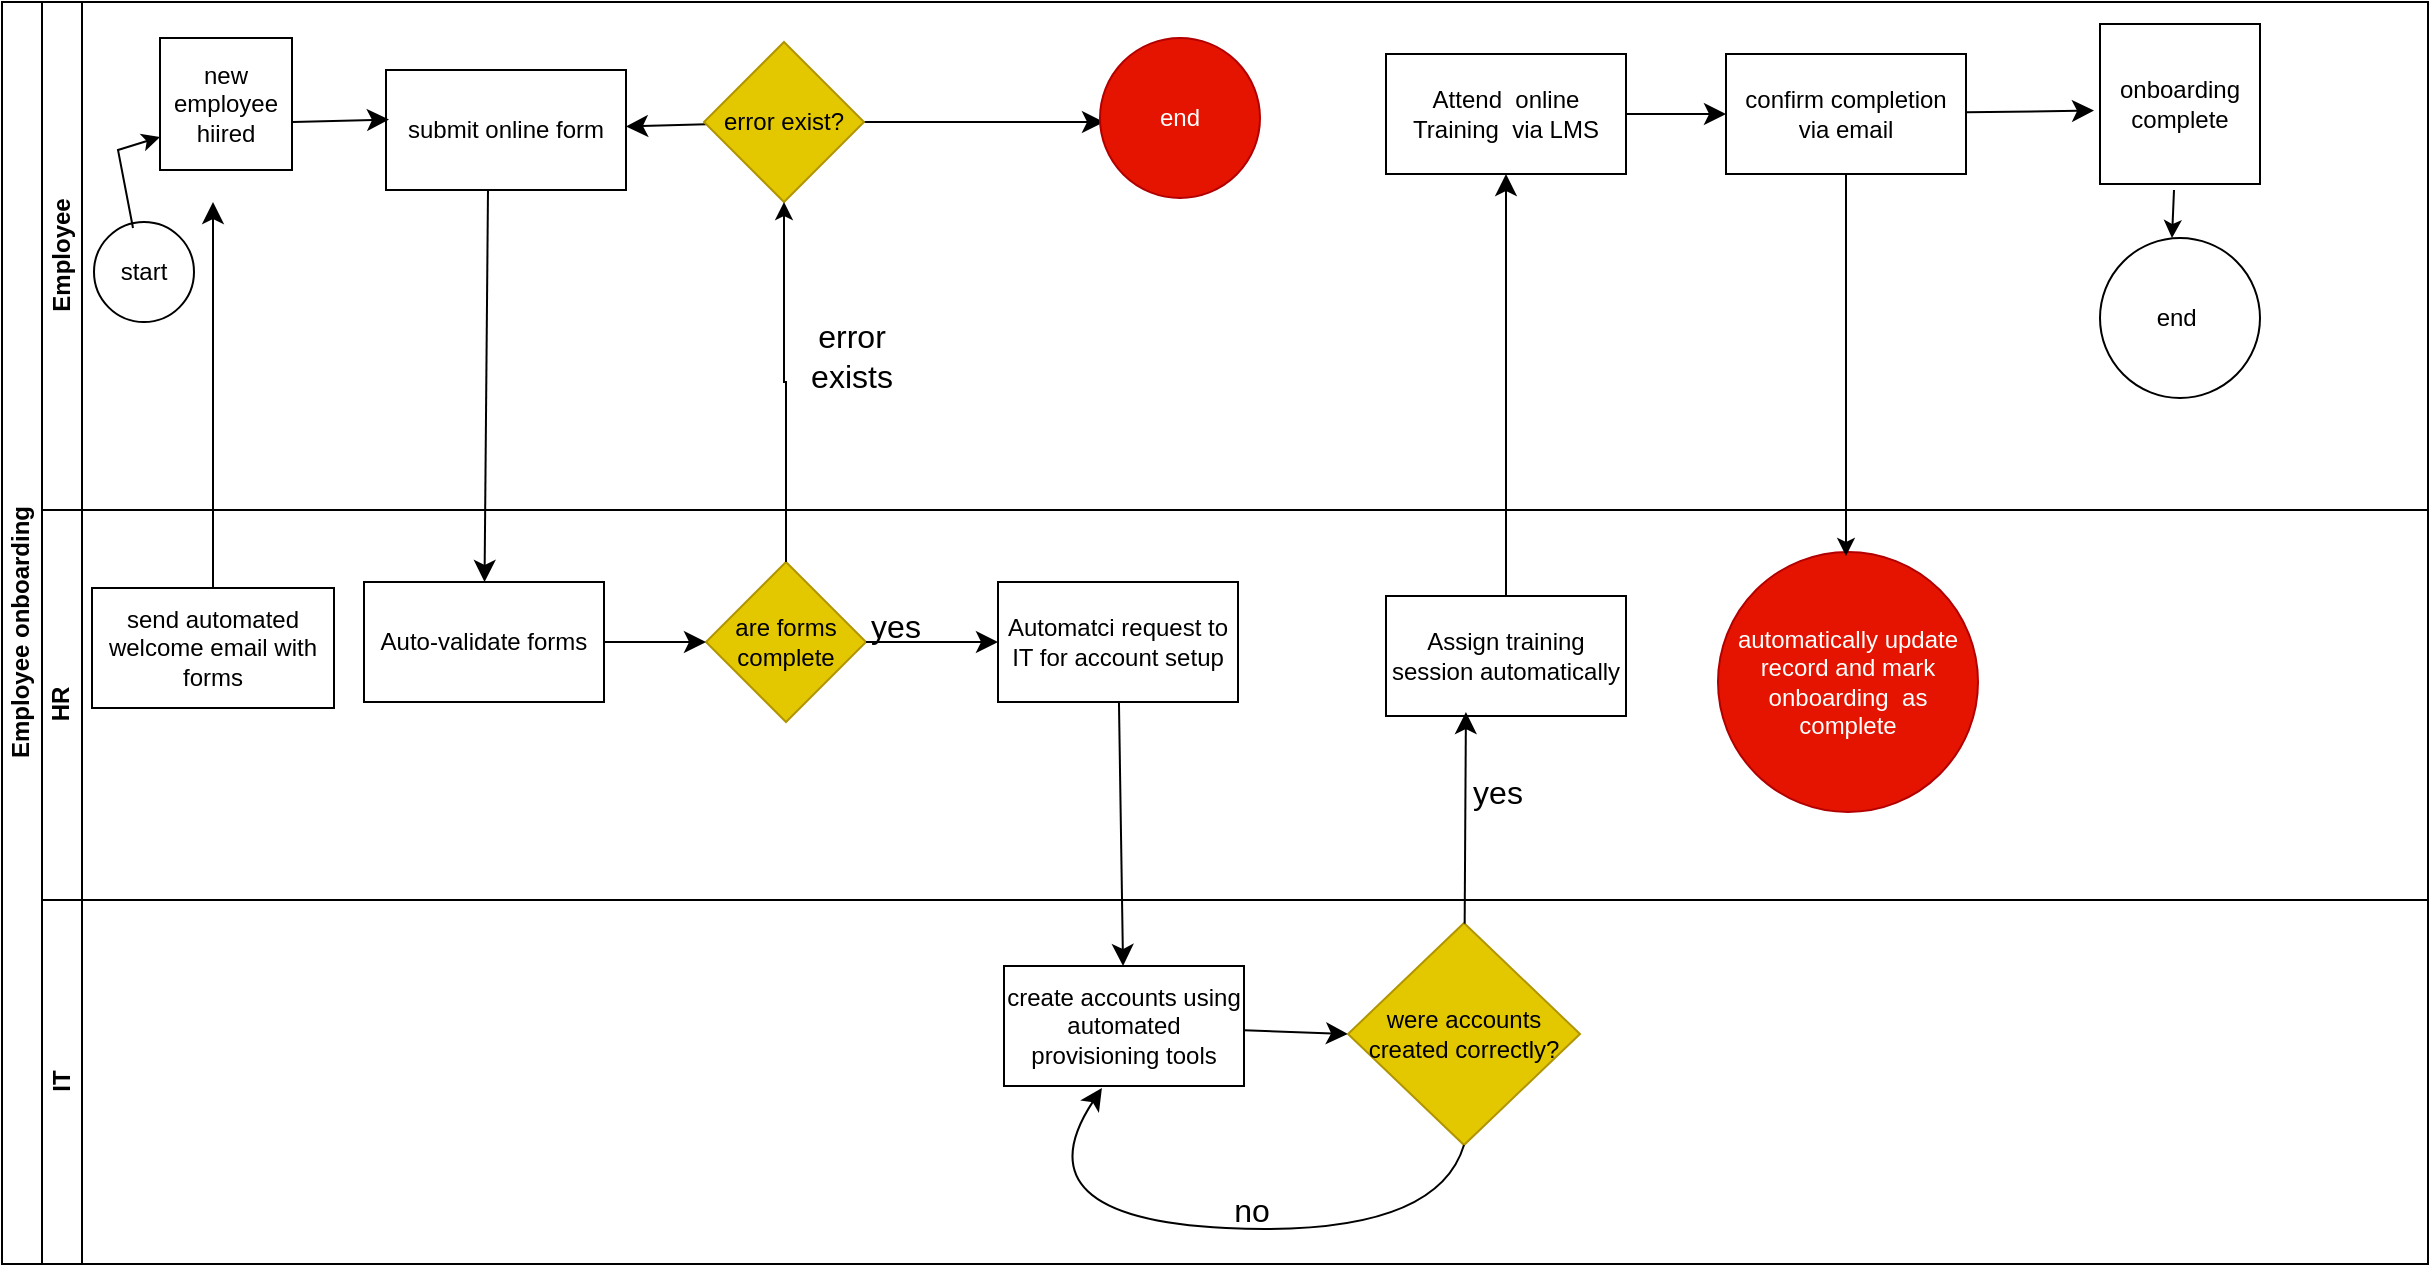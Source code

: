 <mxfile version="26.0.16">
  <diagram name="Page-1" id="dYAAqQN164_OkqlJN7os">
    <mxGraphModel dx="2214" dy="998" grid="0" gridSize="10" guides="1" tooltips="1" connect="1" arrows="1" fold="1" page="0" pageScale="1" pageWidth="850" pageHeight="1100" math="0" shadow="0">
      <root>
        <mxCell id="0" />
        <mxCell id="1" parent="0" />
        <mxCell id="seVJ21GC20MgT60zQvt1-10" value="Employee onboarding" style="swimlane;childLayout=stackLayout;resizeParent=1;resizeParentMax=0;horizontal=0;startSize=20;horizontalStack=0;html=1;" parent="1" vertex="1">
          <mxGeometry x="-486" y="-16" width="1213" height="631" as="geometry" />
        </mxCell>
        <mxCell id="seVJ21GC20MgT60zQvt1-11" value="Employee" style="swimlane;startSize=20;horizontal=0;html=1;" parent="seVJ21GC20MgT60zQvt1-10" vertex="1">
          <mxGeometry x="20" width="1193" height="254" as="geometry" />
        </mxCell>
        <mxCell id="seVJ21GC20MgT60zQvt1-20" value="submit online form" style="rounded=0;whiteSpace=wrap;html=1;" parent="seVJ21GC20MgT60zQvt1-11" vertex="1">
          <mxGeometry x="172" y="34" width="120" height="60" as="geometry" />
        </mxCell>
        <mxCell id="seVJ21GC20MgT60zQvt1-22" value="" style="endArrow=classic;html=1;rounded=0;fontSize=12;startSize=8;endSize=8;curved=1;entryX=0;entryY=0.25;entryDx=0;entryDy=0;exitX=1;exitY=0.5;exitDx=0;exitDy=0;" parent="seVJ21GC20MgT60zQvt1-11" edge="1">
          <mxGeometry width="50" height="50" relative="1" as="geometry">
            <mxPoint x="125.5" y="60" as="sourcePoint" />
            <mxPoint x="173.5" y="58.75" as="targetPoint" />
          </mxGeometry>
        </mxCell>
        <mxCell id="seVJ21GC20MgT60zQvt1-65" value="error exists" style="text;strokeColor=none;fillColor=none;html=1;align=center;verticalAlign=middle;whiteSpace=wrap;rounded=0;fontSize=16;" parent="seVJ21GC20MgT60zQvt1-11" vertex="1">
          <mxGeometry x="375" y="162" width="60" height="30" as="geometry" />
        </mxCell>
        <mxCell id="seVJ21GC20MgT60zQvt1-68" value="" style="edgeStyle=none;curved=1;rounded=0;orthogonalLoop=1;jettySize=auto;html=1;fontSize=12;startSize=8;endSize=8;" parent="seVJ21GC20MgT60zQvt1-11" source="seVJ21GC20MgT60zQvt1-67" target="seVJ21GC20MgT60zQvt1-20" edge="1">
          <mxGeometry relative="1" as="geometry" />
        </mxCell>
        <mxCell id="seVJ21GC20MgT60zQvt1-70" value="" style="edgeStyle=none;curved=1;rounded=0;orthogonalLoop=1;jettySize=auto;html=1;fontSize=12;startSize=8;endSize=8;" parent="seVJ21GC20MgT60zQvt1-11" source="seVJ21GC20MgT60zQvt1-67" edge="1">
          <mxGeometry relative="1" as="geometry">
            <mxPoint x="531" y="60" as="targetPoint" />
          </mxGeometry>
        </mxCell>
        <mxCell id="seVJ21GC20MgT60zQvt1-67" value="error exist?" style="rhombus;whiteSpace=wrap;html=1;fillColor=#e3c800;strokeColor=#B09500;fontColor=#000000;" parent="seVJ21GC20MgT60zQvt1-11" vertex="1">
          <mxGeometry x="331" y="20" width="80" height="80" as="geometry" />
        </mxCell>
        <mxCell id="seVJ21GC20MgT60zQvt1-72" value="end" style="ellipse;whiteSpace=wrap;html=1;aspect=fixed;fillColor=#e51400;strokeColor=#B20000;fontColor=#ffffff;" parent="seVJ21GC20MgT60zQvt1-11" vertex="1">
          <mxGeometry x="529" y="18" width="80" height="80" as="geometry" />
        </mxCell>
        <mxCell id="seVJ21GC20MgT60zQvt1-76" value="" style="edgeStyle=none;curved=1;rounded=0;orthogonalLoop=1;jettySize=auto;html=1;fontSize=12;startSize=8;endSize=8;" parent="seVJ21GC20MgT60zQvt1-11" source="seVJ21GC20MgT60zQvt1-73" target="seVJ21GC20MgT60zQvt1-75" edge="1">
          <mxGeometry relative="1" as="geometry" />
        </mxCell>
        <mxCell id="seVJ21GC20MgT60zQvt1-73" value="Attend&amp;nbsp; online Training&amp;nbsp; via LMS" style="rounded=0;whiteSpace=wrap;html=1;" parent="seVJ21GC20MgT60zQvt1-11" vertex="1">
          <mxGeometry x="672" y="26" width="120" height="60" as="geometry" />
        </mxCell>
        <mxCell id="seVJ21GC20MgT60zQvt1-80" value="" style="edgeStyle=none;curved=1;rounded=0;orthogonalLoop=1;jettySize=auto;html=1;fontSize=12;startSize=8;endSize=8;" parent="seVJ21GC20MgT60zQvt1-11" source="seVJ21GC20MgT60zQvt1-75" edge="1">
          <mxGeometry relative="1" as="geometry">
            <mxPoint x="1026.001" y="54.305" as="targetPoint" />
          </mxGeometry>
        </mxCell>
        <mxCell id="seVJ21GC20MgT60zQvt1-75" value="confirm completion via email" style="whiteSpace=wrap;html=1;rounded=0;" parent="seVJ21GC20MgT60zQvt1-11" vertex="1">
          <mxGeometry x="842" y="26" width="120" height="60" as="geometry" />
        </mxCell>
        <mxCell id="TXXZFqlOIVdVlZ8PvmXg-8" value="start" style="ellipse;whiteSpace=wrap;html=1;aspect=fixed;" vertex="1" parent="seVJ21GC20MgT60zQvt1-11">
          <mxGeometry x="26" y="110" width="50" height="50" as="geometry" />
        </mxCell>
        <mxCell id="TXXZFqlOIVdVlZ8PvmXg-10" value="" style="endArrow=classic;html=1;rounded=0;entryX=0;entryY=0.75;entryDx=0;entryDy=0;" edge="1" parent="seVJ21GC20MgT60zQvt1-11" target="TXXZFqlOIVdVlZ8PvmXg-16">
          <mxGeometry width="50" height="50" relative="1" as="geometry">
            <mxPoint x="45.5" y="113" as="sourcePoint" />
            <mxPoint x="47.02" y="68" as="targetPoint" />
            <Array as="points">
              <mxPoint x="38" y="74" />
            </Array>
          </mxGeometry>
        </mxCell>
        <mxCell id="TXXZFqlOIVdVlZ8PvmXg-11" value="end&amp;nbsp;" style="ellipse;whiteSpace=wrap;html=1;aspect=fixed;" vertex="1" parent="seVJ21GC20MgT60zQvt1-11">
          <mxGeometry x="1029" y="118" width="80" height="80" as="geometry" />
        </mxCell>
        <mxCell id="TXXZFqlOIVdVlZ8PvmXg-12" value="" style="endArrow=classic;html=1;rounded=0;" edge="1" parent="seVJ21GC20MgT60zQvt1-11">
          <mxGeometry width="50" height="50" relative="1" as="geometry">
            <mxPoint x="1066" y="94" as="sourcePoint" />
            <mxPoint x="1065" y="118" as="targetPoint" />
          </mxGeometry>
        </mxCell>
        <mxCell id="TXXZFqlOIVdVlZ8PvmXg-16" value="new employee hiired" style="whiteSpace=wrap;html=1;aspect=fixed;" vertex="1" parent="seVJ21GC20MgT60zQvt1-11">
          <mxGeometry x="59" y="18" width="66" height="66" as="geometry" />
        </mxCell>
        <mxCell id="TXXZFqlOIVdVlZ8PvmXg-17" value="onboarding complete" style="whiteSpace=wrap;html=1;aspect=fixed;" vertex="1" parent="seVJ21GC20MgT60zQvt1-11">
          <mxGeometry x="1029" y="11" width="80" height="80" as="geometry" />
        </mxCell>
        <mxCell id="seVJ21GC20MgT60zQvt1-19" value="" style="endArrow=classic;html=1;rounded=0;fontSize=12;startSize=8;endSize=8;curved=1;exitX=0.5;exitY=0;exitDx=0;exitDy=0;entryX=0.5;entryY=1;entryDx=0;entryDy=0;" parent="seVJ21GC20MgT60zQvt1-10" source="seVJ21GC20MgT60zQvt1-17" edge="1">
          <mxGeometry width="50" height="50" relative="1" as="geometry">
            <mxPoint x="103" y="205" as="sourcePoint" />
            <mxPoint x="105.5" y="100" as="targetPoint" />
          </mxGeometry>
        </mxCell>
        <mxCell id="seVJ21GC20MgT60zQvt1-23" value="" style="endArrow=classic;html=1;rounded=0;fontSize=12;startSize=8;endSize=8;curved=1;exitX=0.425;exitY=1;exitDx=0;exitDy=0;exitPerimeter=0;" parent="seVJ21GC20MgT60zQvt1-10" source="seVJ21GC20MgT60zQvt1-20" target="seVJ21GC20MgT60zQvt1-24" edge="1">
          <mxGeometry width="50" height="50" relative="1" as="geometry">
            <mxPoint x="252" y="145" as="sourcePoint" />
            <mxPoint x="243" y="169" as="targetPoint" />
          </mxGeometry>
        </mxCell>
        <mxCell id="seVJ21GC20MgT60zQvt1-12" value="HR" style="swimlane;startSize=20;horizontal=0;html=1;" parent="seVJ21GC20MgT60zQvt1-10" vertex="1">
          <mxGeometry x="20" y="254" width="1193" height="195" as="geometry" />
        </mxCell>
        <mxCell id="seVJ21GC20MgT60zQvt1-17" value="&lt;font&gt;send automated welcome email with forms&lt;/font&gt;" style="rounded=0;whiteSpace=wrap;html=1;" parent="seVJ21GC20MgT60zQvt1-12" vertex="1">
          <mxGeometry x="25" y="39" width="121" height="60" as="geometry" />
        </mxCell>
        <mxCell id="seVJ21GC20MgT60zQvt1-24" value="Auto-validate forms" style="rounded=0;whiteSpace=wrap;html=1;" parent="seVJ21GC20MgT60zQvt1-12" vertex="1">
          <mxGeometry x="161" y="36" width="120" height="60" as="geometry" />
        </mxCell>
        <mxCell id="seVJ21GC20MgT60zQvt1-26" value="are forms complete" style="rhombus;whiteSpace=wrap;html=1;fillColor=#e3c800;strokeColor=#B09500;fontColor=#000000;" parent="seVJ21GC20MgT60zQvt1-12" vertex="1">
          <mxGeometry x="332" y="26" width="80" height="80" as="geometry" />
        </mxCell>
        <mxCell id="seVJ21GC20MgT60zQvt1-32" value="" style="endArrow=classic;html=1;rounded=0;fontSize=12;startSize=8;endSize=8;curved=1;entryX=0;entryY=0.5;entryDx=0;entryDy=0;exitX=1;exitY=0.5;exitDx=0;exitDy=0;" parent="seVJ21GC20MgT60zQvt1-12" source="seVJ21GC20MgT60zQvt1-24" target="seVJ21GC20MgT60zQvt1-26" edge="1">
          <mxGeometry width="50" height="50" relative="1" as="geometry">
            <mxPoint x="286" y="61" as="sourcePoint" />
            <mxPoint x="268" y="59" as="targetPoint" />
          </mxGeometry>
        </mxCell>
        <mxCell id="seVJ21GC20MgT60zQvt1-60" value="Assign training session automatically" style="rounded=0;whiteSpace=wrap;html=1;" parent="seVJ21GC20MgT60zQvt1-12" vertex="1">
          <mxGeometry x="672" y="43" width="120" height="60" as="geometry" />
        </mxCell>
        <mxCell id="seVJ21GC20MgT60zQvt1-62" value="yes" style="text;strokeColor=none;fillColor=none;html=1;align=center;verticalAlign=middle;whiteSpace=wrap;rounded=0;fontSize=16;" parent="seVJ21GC20MgT60zQvt1-12" vertex="1">
          <mxGeometry x="397" y="43" width="60" height="30" as="geometry" />
        </mxCell>
        <mxCell id="seVJ21GC20MgT60zQvt1-39" value="Automatci request to IT for account setup" style="rounded=0;whiteSpace=wrap;html=1;" parent="seVJ21GC20MgT60zQvt1-12" vertex="1">
          <mxGeometry x="478" y="36" width="120" height="60" as="geometry" />
        </mxCell>
        <mxCell id="seVJ21GC20MgT60zQvt1-38" value="" style="endArrow=classic;html=1;rounded=0;fontSize=12;startSize=8;endSize=8;curved=1;exitX=1;exitY=0.5;exitDx=0;exitDy=0;" parent="seVJ21GC20MgT60zQvt1-12" source="seVJ21GC20MgT60zQvt1-26" target="seVJ21GC20MgT60zQvt1-39" edge="1">
          <mxGeometry width="50" height="50" relative="1" as="geometry">
            <mxPoint x="382" y="150" as="sourcePoint" />
            <mxPoint x="508" y="75" as="targetPoint" />
          </mxGeometry>
        </mxCell>
        <mxCell id="seVJ21GC20MgT60zQvt1-64" value="yes" style="text;strokeColor=none;fillColor=none;html=1;align=center;verticalAlign=middle;whiteSpace=wrap;rounded=0;fontSize=16;" parent="seVJ21GC20MgT60zQvt1-12" vertex="1">
          <mxGeometry x="698" y="126" width="60" height="30" as="geometry" />
        </mxCell>
        <mxCell id="k2jXrfPQ6RG7kjcsgaCJ-1" value="automatically update record and mark onboarding&amp;nbsp; as complete" style="ellipse;whiteSpace=wrap;html=1;rounded=0;fillColor=#e51400;strokeColor=#B20000;fontColor=#ffffff;" parent="seVJ21GC20MgT60zQvt1-12" vertex="1">
          <mxGeometry x="838" y="21" width="130" height="130" as="geometry" />
        </mxCell>
        <mxCell id="seVJ21GC20MgT60zQvt1-13" value="IT" style="swimlane;startSize=20;horizontal=0;html=1;" parent="seVJ21GC20MgT60zQvt1-10" vertex="1">
          <mxGeometry x="20" y="449" width="1193" height="182" as="geometry">
            <mxRectangle x="20" y="240" width="460" height="26" as="alternateBounds" />
          </mxGeometry>
        </mxCell>
        <mxCell id="seVJ21GC20MgT60zQvt1-44" style="edgeStyle=none;curved=1;rounded=0;orthogonalLoop=1;jettySize=auto;html=1;entryX=0;entryY=0.5;entryDx=0;entryDy=0;fontSize=12;startSize=8;endSize=8;" parent="seVJ21GC20MgT60zQvt1-13" source="seVJ21GC20MgT60zQvt1-29" target="seVJ21GC20MgT60zQvt1-40" edge="1">
          <mxGeometry relative="1" as="geometry" />
        </mxCell>
        <mxCell id="seVJ21GC20MgT60zQvt1-29" value="create accounts using automated provisioning tools" style="rounded=0;whiteSpace=wrap;html=1;" parent="seVJ21GC20MgT60zQvt1-13" vertex="1">
          <mxGeometry x="481" y="33" width="120" height="60" as="geometry" />
        </mxCell>
        <mxCell id="seVJ21GC20MgT60zQvt1-40" value="&lt;font&gt;were accounts created correctly?&lt;/font&gt;" style="rhombus;whiteSpace=wrap;html=1;fillColor=#e3c800;strokeColor=#B09500;fontColor=#000000;" parent="seVJ21GC20MgT60zQvt1-13" vertex="1">
          <mxGeometry x="653" y="11.5" width="116" height="111" as="geometry" />
        </mxCell>
        <mxCell id="seVJ21GC20MgT60zQvt1-47" style="edgeStyle=none;curved=1;rounded=0;orthogonalLoop=1;jettySize=auto;html=1;entryX=0.408;entryY=1.017;entryDx=0;entryDy=0;entryPerimeter=0;fontSize=12;startSize=8;endSize=8;exitX=0.5;exitY=1;exitDx=0;exitDy=0;" parent="seVJ21GC20MgT60zQvt1-13" source="seVJ21GC20MgT60zQvt1-40" target="seVJ21GC20MgT60zQvt1-29" edge="1">
          <mxGeometry relative="1" as="geometry">
            <Array as="points">
              <mxPoint x="697" y="169" />
              <mxPoint x="487" y="159" />
            </Array>
          </mxGeometry>
        </mxCell>
        <mxCell id="seVJ21GC20MgT60zQvt1-50" value="no" style="text;strokeColor=none;fillColor=none;html=1;align=center;verticalAlign=middle;whiteSpace=wrap;rounded=0;fontSize=16;" parent="seVJ21GC20MgT60zQvt1-13" vertex="1">
          <mxGeometry x="575" y="140" width="60" height="30" as="geometry" />
        </mxCell>
        <mxCell id="seVJ21GC20MgT60zQvt1-43" style="edgeStyle=none;curved=1;rounded=0;orthogonalLoop=1;jettySize=auto;html=1;fontSize=12;startSize=8;endSize=8;" parent="seVJ21GC20MgT60zQvt1-10" source="seVJ21GC20MgT60zQvt1-39" target="seVJ21GC20MgT60zQvt1-29" edge="1">
          <mxGeometry relative="1" as="geometry">
            <mxPoint x="558" y="300" as="targetPoint" />
          </mxGeometry>
        </mxCell>
        <mxCell id="seVJ21GC20MgT60zQvt1-63" style="edgeStyle=none;curved=1;rounded=0;orthogonalLoop=1;jettySize=auto;html=1;entryX=0.333;entryY=0.967;entryDx=0;entryDy=0;entryPerimeter=0;fontSize=12;startSize=8;endSize=8;" parent="seVJ21GC20MgT60zQvt1-10" source="seVJ21GC20MgT60zQvt1-40" target="seVJ21GC20MgT60zQvt1-60" edge="1">
          <mxGeometry relative="1" as="geometry" />
        </mxCell>
        <mxCell id="seVJ21GC20MgT60zQvt1-74" value="" style="endArrow=classic;html=1;rounded=0;fontSize=12;startSize=8;endSize=8;curved=1;exitX=0.5;exitY=0;exitDx=0;exitDy=0;entryX=0.5;entryY=1;entryDx=0;entryDy=0;" parent="seVJ21GC20MgT60zQvt1-10" source="seVJ21GC20MgT60zQvt1-60" target="seVJ21GC20MgT60zQvt1-73" edge="1">
          <mxGeometry width="50" height="50" relative="1" as="geometry">
            <mxPoint x="670" y="99" as="sourcePoint" />
            <mxPoint x="720" y="49" as="targetPoint" />
          </mxGeometry>
        </mxCell>
        <mxCell id="k2jXrfPQ6RG7kjcsgaCJ-6" value="" style="edgeStyle=orthogonalEdgeStyle;rounded=0;orthogonalLoop=1;jettySize=auto;html=1;entryX=0.5;entryY=1;entryDx=0;entryDy=0;" parent="seVJ21GC20MgT60zQvt1-10" source="seVJ21GC20MgT60zQvt1-26" target="seVJ21GC20MgT60zQvt1-67" edge="1">
          <mxGeometry relative="1" as="geometry" />
        </mxCell>
        <mxCell id="k2jXrfPQ6RG7kjcsgaCJ-8" value="" style="edgeStyle=orthogonalEdgeStyle;rounded=0;orthogonalLoop=1;jettySize=auto;html=1;" parent="seVJ21GC20MgT60zQvt1-10" source="seVJ21GC20MgT60zQvt1-75" edge="1">
          <mxGeometry relative="1" as="geometry">
            <mxPoint x="922" y="277" as="targetPoint" />
          </mxGeometry>
        </mxCell>
      </root>
    </mxGraphModel>
  </diagram>
</mxfile>
